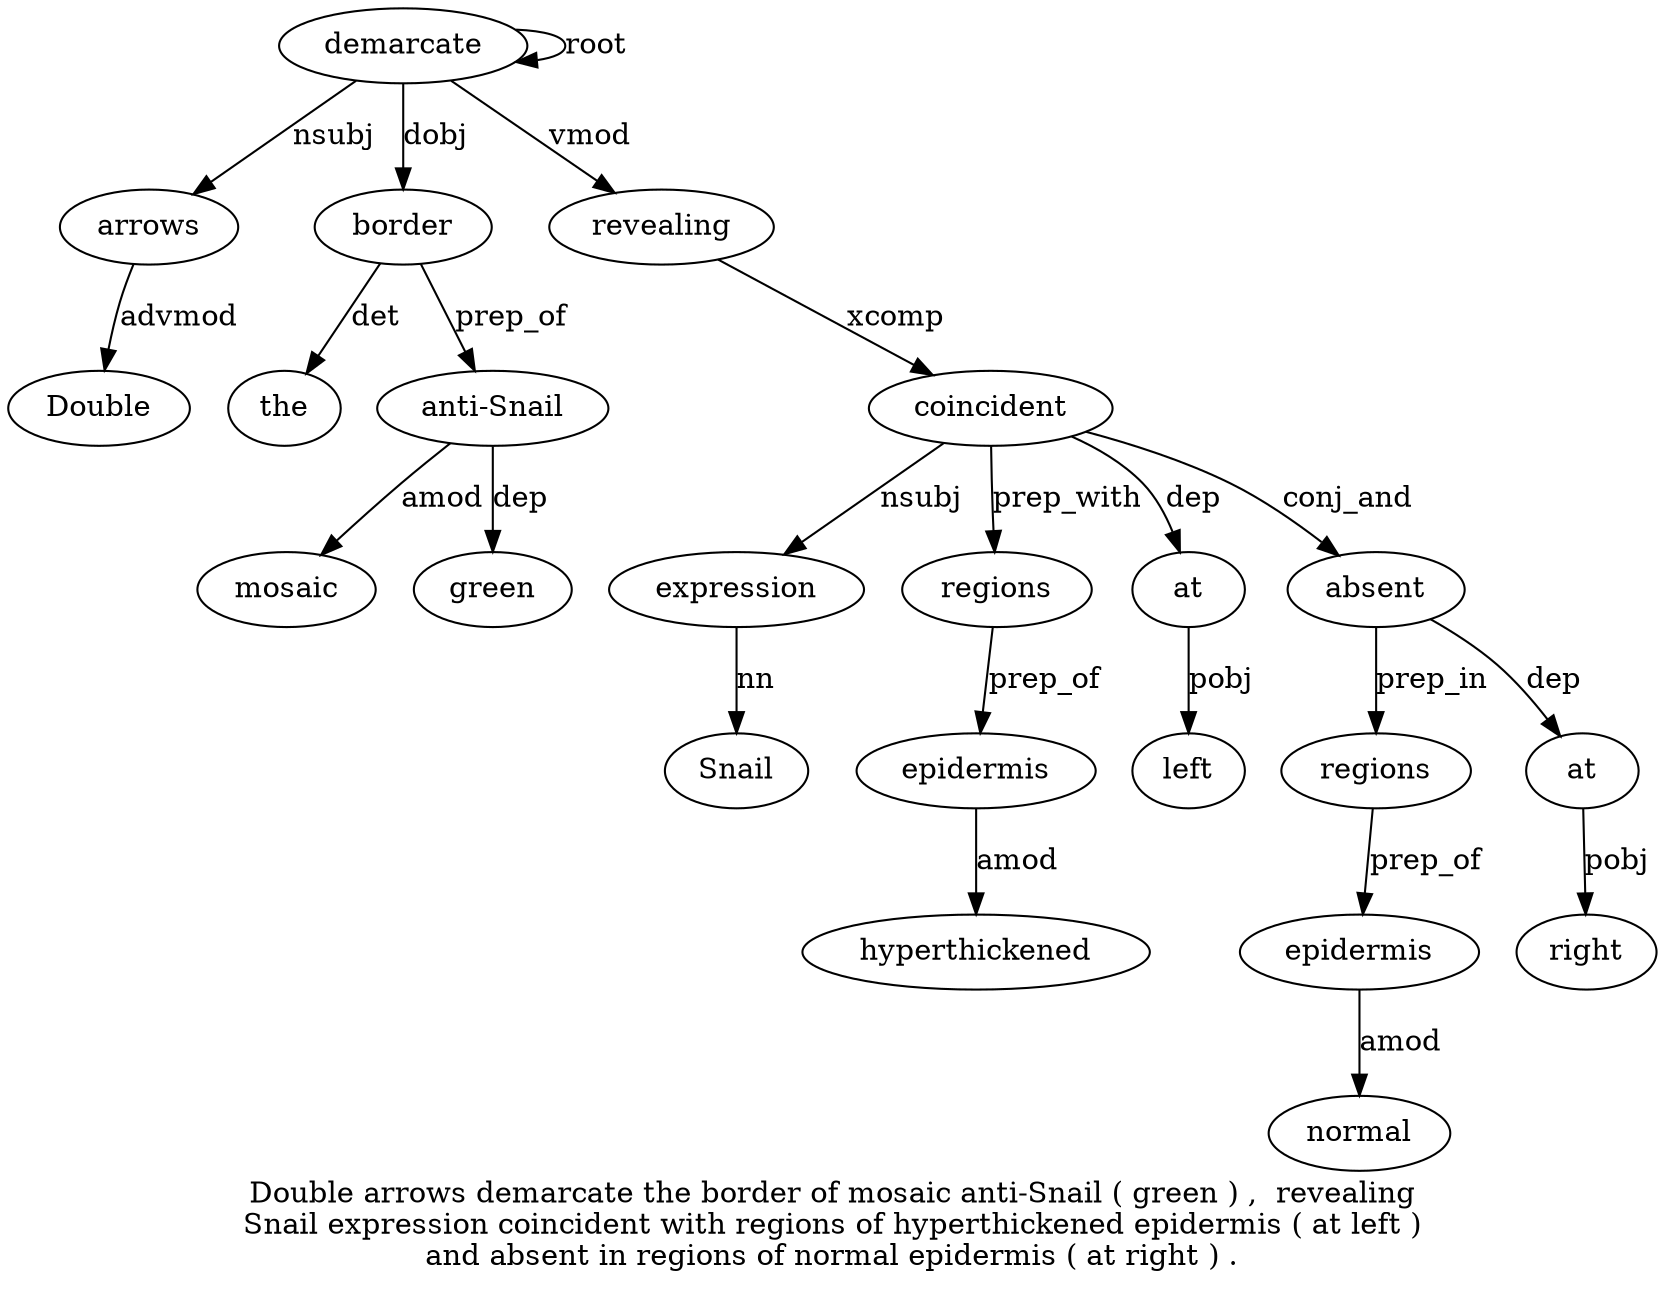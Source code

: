 digraph "Double arrows demarcate the border of mosaic anti-Snail ( green ) ,  revealing Snail expression coincident with regions of hyperthickened epidermis ( at left ) and absent in regions of normal epidermis ( at right ) ." {
label="Double arrows demarcate the border of mosaic anti-Snail ( green ) ,  revealing
Snail expression coincident with regions of hyperthickened epidermis ( at left )
and absent in regions of normal epidermis ( at right ) .";
arrows2 [style=filled, fillcolor=white, label=arrows];
Double1 [style=filled, fillcolor=white, label=Double];
arrows2 -> Double1  [label=advmod];
demarcate3 [style=filled, fillcolor=white, label=demarcate];
demarcate3 -> arrows2  [label=nsubj];
demarcate3 -> demarcate3  [label=root];
border5 [style=filled, fillcolor=white, label=border];
the4 [style=filled, fillcolor=white, label=the];
border5 -> the4  [label=det];
demarcate3 -> border5  [label=dobj];
"anti-Snail8" [style=filled, fillcolor=white, label="anti-Snail"];
mosaic7 [style=filled, fillcolor=white, label=mosaic];
"anti-Snail8" -> mosaic7  [label=amod];
border5 -> "anti-Snail8"  [label=prep_of];
green10 [style=filled, fillcolor=white, label=green];
"anti-Snail8" -> green10  [label=dep];
revealing13 [style=filled, fillcolor=white, label=revealing];
demarcate3 -> revealing13  [label=vmod];
expression15 [style=filled, fillcolor=white, label=expression];
Snail14 [style=filled, fillcolor=white, label=Snail];
expression15 -> Snail14  [label=nn];
coincident16 [style=filled, fillcolor=white, label=coincident];
coincident16 -> expression15  [label=nsubj];
revealing13 -> coincident16  [label=xcomp];
regions18 [style=filled, fillcolor=white, label=regions];
coincident16 -> regions18  [label=prep_with];
epidermis21 [style=filled, fillcolor=white, label=epidermis];
hyperthickened20 [style=filled, fillcolor=white, label=hyperthickened];
epidermis21 -> hyperthickened20  [label=amod];
regions18 -> epidermis21  [label=prep_of];
at23 [style=filled, fillcolor=white, label=at];
coincident16 -> at23  [label=dep];
left24 [style=filled, fillcolor=white, label=left];
at23 -> left24  [label=pobj];
absent27 [style=filled, fillcolor=white, label=absent];
coincident16 -> absent27  [label=conj_and];
regions29 [style=filled, fillcolor=white, label=regions];
absent27 -> regions29  [label=prep_in];
epidermis32 [style=filled, fillcolor=white, label=epidermis];
normal31 [style=filled, fillcolor=white, label=normal];
epidermis32 -> normal31  [label=amod];
regions29 -> epidermis32  [label=prep_of];
at34 [style=filled, fillcolor=white, label=at];
absent27 -> at34  [label=dep];
right35 [style=filled, fillcolor=white, label=right];
at34 -> right35  [label=pobj];
}
